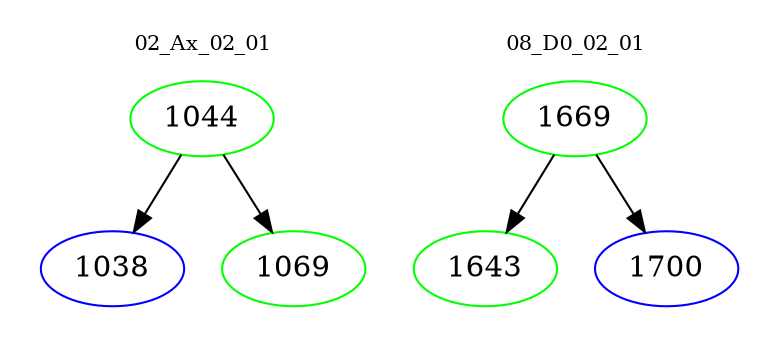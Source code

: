 digraph{
subgraph cluster_0 {
color = white
label = "02_Ax_02_01";
fontsize=10;
T0_1044 [label="1044", color="green"]
T0_1044 -> T0_1038 [color="black"]
T0_1038 [label="1038", color="blue"]
T0_1044 -> T0_1069 [color="black"]
T0_1069 [label="1069", color="green"]
}
subgraph cluster_1 {
color = white
label = "08_D0_02_01";
fontsize=10;
T1_1669 [label="1669", color="green"]
T1_1669 -> T1_1643 [color="black"]
T1_1643 [label="1643", color="green"]
T1_1669 -> T1_1700 [color="black"]
T1_1700 [label="1700", color="blue"]
}
}
